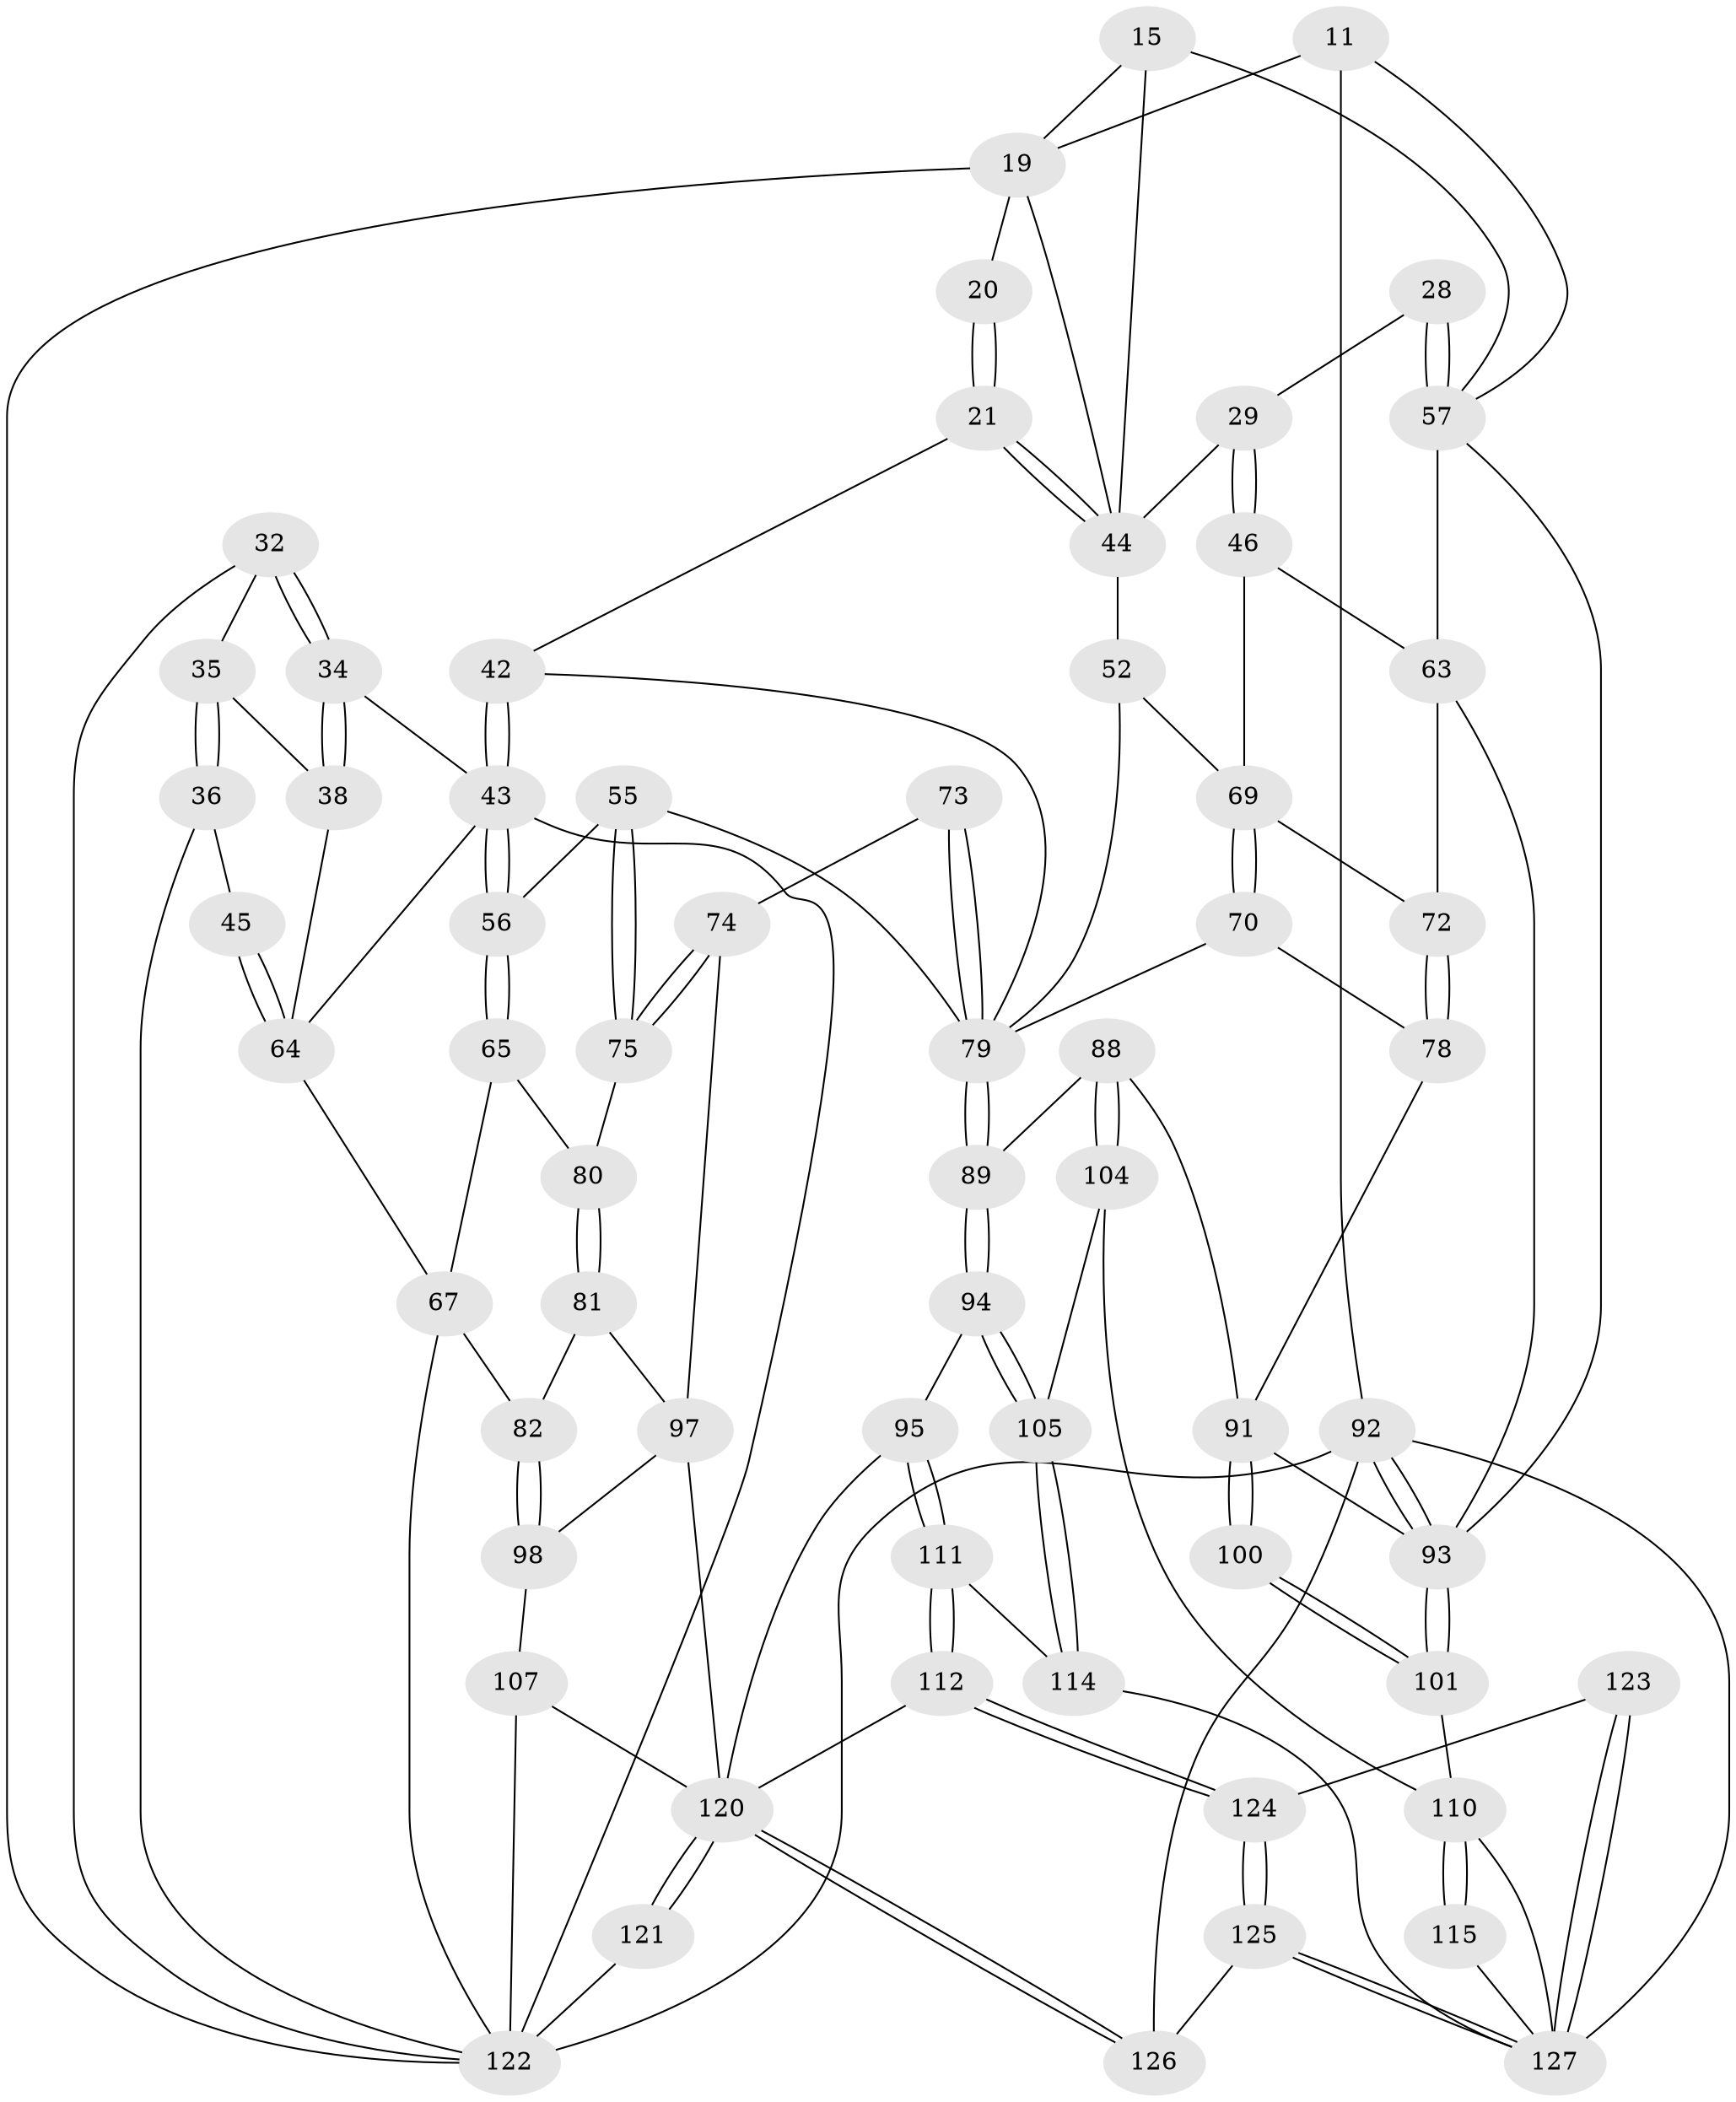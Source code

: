 // original degree distribution, {3: 0.023622047244094488, 5: 0.5590551181102362, 4: 0.2125984251968504, 6: 0.2047244094488189}
// Generated by graph-tools (version 1.1) at 2025/01/03/09/25 05:01:08]
// undirected, 63 vertices, 143 edges
graph export_dot {
graph [start="1"]
  node [color=gray90,style=filled];
  11 [pos="+0.8042675870684621+0",super="+7"];
  15 [pos="+0.6018946876471636+0.1312936741052393",super="+14"];
  19 [pos="+0.5280175515214589+0.12206683571081146",super="+10"];
  20 [pos="+0.4040958591658822+0.1231543230045914"];
  21 [pos="+0.3983172086789054+0.1285379808634596"];
  28 [pos="+0.8542385806496311+0.20321935718163534"];
  29 [pos="+0.7465115651071178+0.15404990483534134"];
  32 [pos="+0.25515626287151427+0.12187527285671176",super="+31"];
  34 [pos="+0.24461142421313806+0.1509723343211835"];
  35 [pos="+0.16405980947942186+0.1417267757362305"];
  36 [pos="+0.058519469034575264+0.2337955636769173"];
  38 [pos="+0.1904058544616376+0.16279784927233074"];
  42 [pos="+0.3789633500058259+0.17262254497645718",super="+22"];
  43 [pos="+0.3043536150764436+0.2657116088079267",super="+39+33"];
  44 [pos="+0.5201979862580532+0.17929124013332448",super="+18+30"];
  45 [pos="+0.13597917750293348+0.2796165549277271"];
  46 [pos="+0.7043396142776782+0.23832501001379375"];
  52 [pos="+0.46538125654789675+0.24415363778327762",super="+50+49"];
  55 [pos="+0.35255757353122746+0.3295072796927155"];
  56 [pos="+0.32552970611901655+0.3035949668645145"];
  57 [pos="+0.8793492277524401+0.22741527410819615",super="+27"];
  63 [pos="+0.8411381131966466+0.2945383022102644",super="+58"];
  64 [pos="+0.1675685770086569+0.30713864084857684",super="+40+41"];
  65 [pos="+0.23291795458349424+0.38655643525357747"];
  67 [pos="+0.1275453304712118+0.4640390955521122",super="+66"];
  69 [pos="+0.6801628507833948+0.34952838665807967",super="+47"];
  70 [pos="+0.6793858869437519+0.37692646656374273"];
  72 [pos="+0.8293961426756232+0.30407821426212484"];
  73 [pos="+0.4282497039116245+0.47614515366140636"];
  74 [pos="+0.4053586803058627+0.4765162277492987"];
  75 [pos="+0.3634656151632501+0.4230837826177705"];
  78 [pos="+0.7590847268640876+0.44599731104418955"];
  79 [pos="+0.5393414351035521+0.501323509475881",super="+71+59+60"];
  80 [pos="+0.3120292231005978+0.42591497784519433"];
  81 [pos="+0.21529845812413367+0.48885640663715113"];
  82 [pos="+0.1744274755016648+0.4959435678319546"];
  88 [pos="+0.7624921385400959+0.5289651485591785"];
  89 [pos="+0.5417179810716894+0.5059044270778746"];
  91 [pos="+1+0.4730061023458076",super="+77+87"];
  92 [pos="+1+1",super="+12+86"];
  93 [pos="+1+1",super="+90"];
  94 [pos="+0.5575020059694576+0.6528321972345316"];
  95 [pos="+0.49752557703390177+0.691865632960014"];
  97 [pos="+0.3374355366879672+0.6105073028217438",super="+83"];
  98 [pos="+0.23872096298297368+0.6276286031691514"];
  100 [pos="+0.8954779862110044+0.6538415331969646"];
  101 [pos="+0.8965898407226623+0.6612718583079737"];
  104 [pos="+0.6713886978512211+0.6929069716999603"];
  105 [pos="+0.6547967756984251+0.6955962629899056"];
  107 [pos="+0.20833130157215143+0.7535889205181321",super="+99"];
  110 [pos="+0.8747385404195254+0.8235362694559512",super="+102+103"];
  111 [pos="+0.5117525548782811+0.8493582996375793"];
  112 [pos="+0.4928401325860608+0.8751152143395449"];
  114 [pos="+0.6267236295627573+0.8331568567925298"];
  115 [pos="+0.7621239090208177+0.7601128097460889"];
  120 [pos="+0.2463651257545368+1",super="+113+106+96"];
  121 [pos="+0.2020689609699648+0.9563404839821296"];
  122 [pos="+0.023088724289683414+0.8520965585959615",super="+119+118+85"];
  123 [pos="+0.6872536274533224+0.930049844484031"];
  124 [pos="+0.5041376732067756+0.9056751605563903"];
  125 [pos="+0.5224404925721865+1"];
  126 [pos="+0.24560424552362467+1"];
  127 [pos="+0.7889011810641096+1",super="+116+117"];
  11 -- 92 [weight=2];
  11 -- 57;
  11 -- 19;
  15 -- 57;
  15 -- 19;
  15 -- 44 [weight=2];
  19 -- 20 [weight=2];
  19 -- 122;
  19 -- 44;
  20 -- 21;
  20 -- 21;
  21 -- 44;
  21 -- 44;
  21 -- 42;
  28 -- 29;
  28 -- 57 [weight=2];
  28 -- 57;
  29 -- 46;
  29 -- 46;
  29 -- 44;
  32 -- 34;
  32 -- 34;
  32 -- 35;
  32 -- 122;
  34 -- 38;
  34 -- 38;
  34 -- 43;
  35 -- 36;
  35 -- 36;
  35 -- 38;
  36 -- 45;
  36 -- 122;
  38 -- 64;
  42 -- 43 [weight=2];
  42 -- 43;
  42 -- 79;
  43 -- 56;
  43 -- 56;
  43 -- 64;
  43 -- 122;
  44 -- 52 [weight=2];
  45 -- 64 [weight=2];
  45 -- 64;
  46 -- 69;
  46 -- 63;
  52 -- 79 [weight=3];
  52 -- 69;
  55 -- 56;
  55 -- 75;
  55 -- 75;
  55 -- 79;
  56 -- 65;
  56 -- 65;
  57 -- 93;
  57 -- 63;
  63 -- 72;
  63 -- 93;
  64 -- 67;
  65 -- 80;
  65 -- 67;
  67 -- 82;
  67 -- 122;
  69 -- 70;
  69 -- 70;
  69 -- 72;
  70 -- 78;
  70 -- 79;
  72 -- 78;
  72 -- 78;
  73 -- 74;
  73 -- 79 [weight=2];
  73 -- 79;
  74 -- 75;
  74 -- 75;
  74 -- 97;
  75 -- 80;
  78 -- 91;
  79 -- 89;
  79 -- 89;
  80 -- 81;
  80 -- 81;
  81 -- 82;
  81 -- 97;
  82 -- 98;
  82 -- 98;
  88 -- 89;
  88 -- 104;
  88 -- 104;
  88 -- 91;
  89 -- 94;
  89 -- 94;
  91 -- 100 [weight=2];
  91 -- 100;
  91 -- 93 [weight=2];
  92 -- 93 [weight=2];
  92 -- 93;
  92 -- 126 [weight=2];
  92 -- 122 [weight=3];
  92 -- 127;
  93 -- 101;
  93 -- 101;
  94 -- 95;
  94 -- 105;
  94 -- 105;
  95 -- 111;
  95 -- 111;
  95 -- 120;
  97 -- 98;
  97 -- 120;
  98 -- 107;
  100 -- 101;
  100 -- 101;
  101 -- 110;
  104 -- 105;
  104 -- 110;
  105 -- 114;
  105 -- 114;
  107 -- 120;
  107 -- 122 [weight=2];
  110 -- 115 [weight=2];
  110 -- 115;
  110 -- 127;
  111 -- 112;
  111 -- 112;
  111 -- 114;
  112 -- 124;
  112 -- 124;
  112 -- 120;
  114 -- 127;
  115 -- 127;
  120 -- 121;
  120 -- 121;
  120 -- 126;
  120 -- 126;
  121 -- 122 [weight=2];
  123 -- 124;
  123 -- 127 [weight=2];
  123 -- 127;
  124 -- 125;
  124 -- 125;
  125 -- 126;
  125 -- 127;
  125 -- 127;
}
